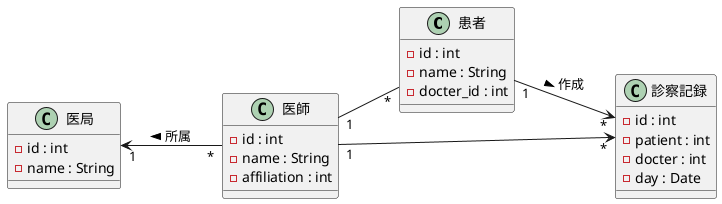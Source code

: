 @startuml 診察記録
    left to right direction
    class 患者 {
        - id : int
        - name : String
        -docter_id : int
    }  

    class 医師 {
        - id : int
        - name : String
        - affiliation : int
    }

    class 診察記録 {
        - id : int
        - patient : int
        - docter : int
        - day : Date
    }

    class 医局 {
        - id : int
        - name : String
    }

    医師 "1" -- "*" 患者
    医師 "1" --> "*" 診察記録
    患者 "1" --> "*" 診察記録:作成 >
    医局 "1" <-- "*" 医師:所属 <

@enduml